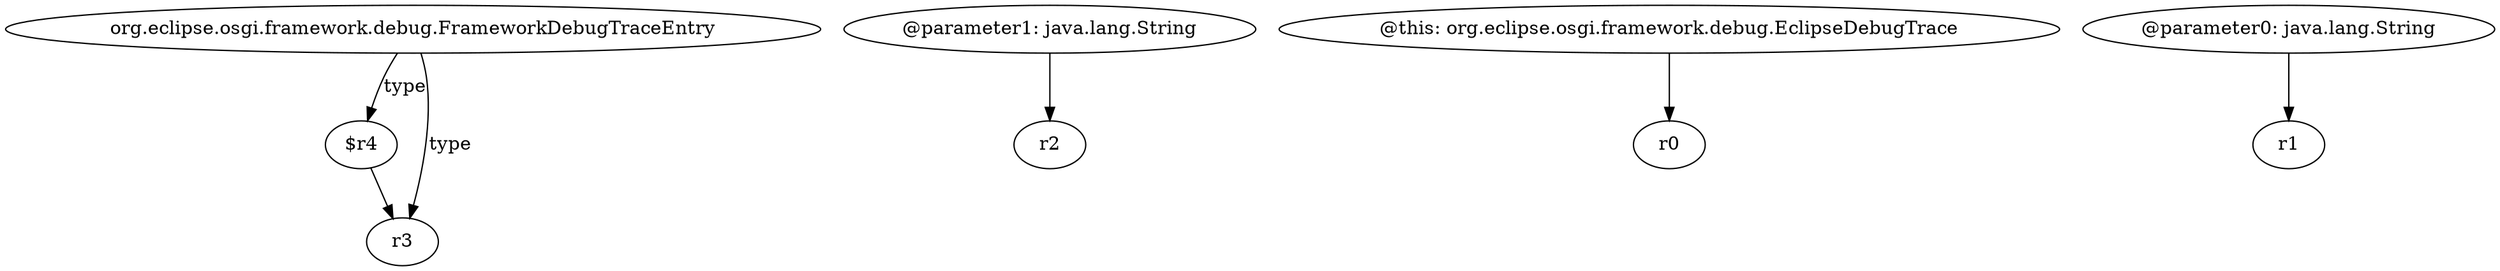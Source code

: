 digraph g {
0[label="org.eclipse.osgi.framework.debug.FrameworkDebugTraceEntry"]
1[label="$r4"]
0->1[label="type"]
2[label="@parameter1: java.lang.String"]
3[label="r2"]
2->3[label=""]
4[label="r3"]
0->4[label="type"]
5[label="@this: org.eclipse.osgi.framework.debug.EclipseDebugTrace"]
6[label="r0"]
5->6[label=""]
7[label="@parameter0: java.lang.String"]
8[label="r1"]
7->8[label=""]
1->4[label=""]
}